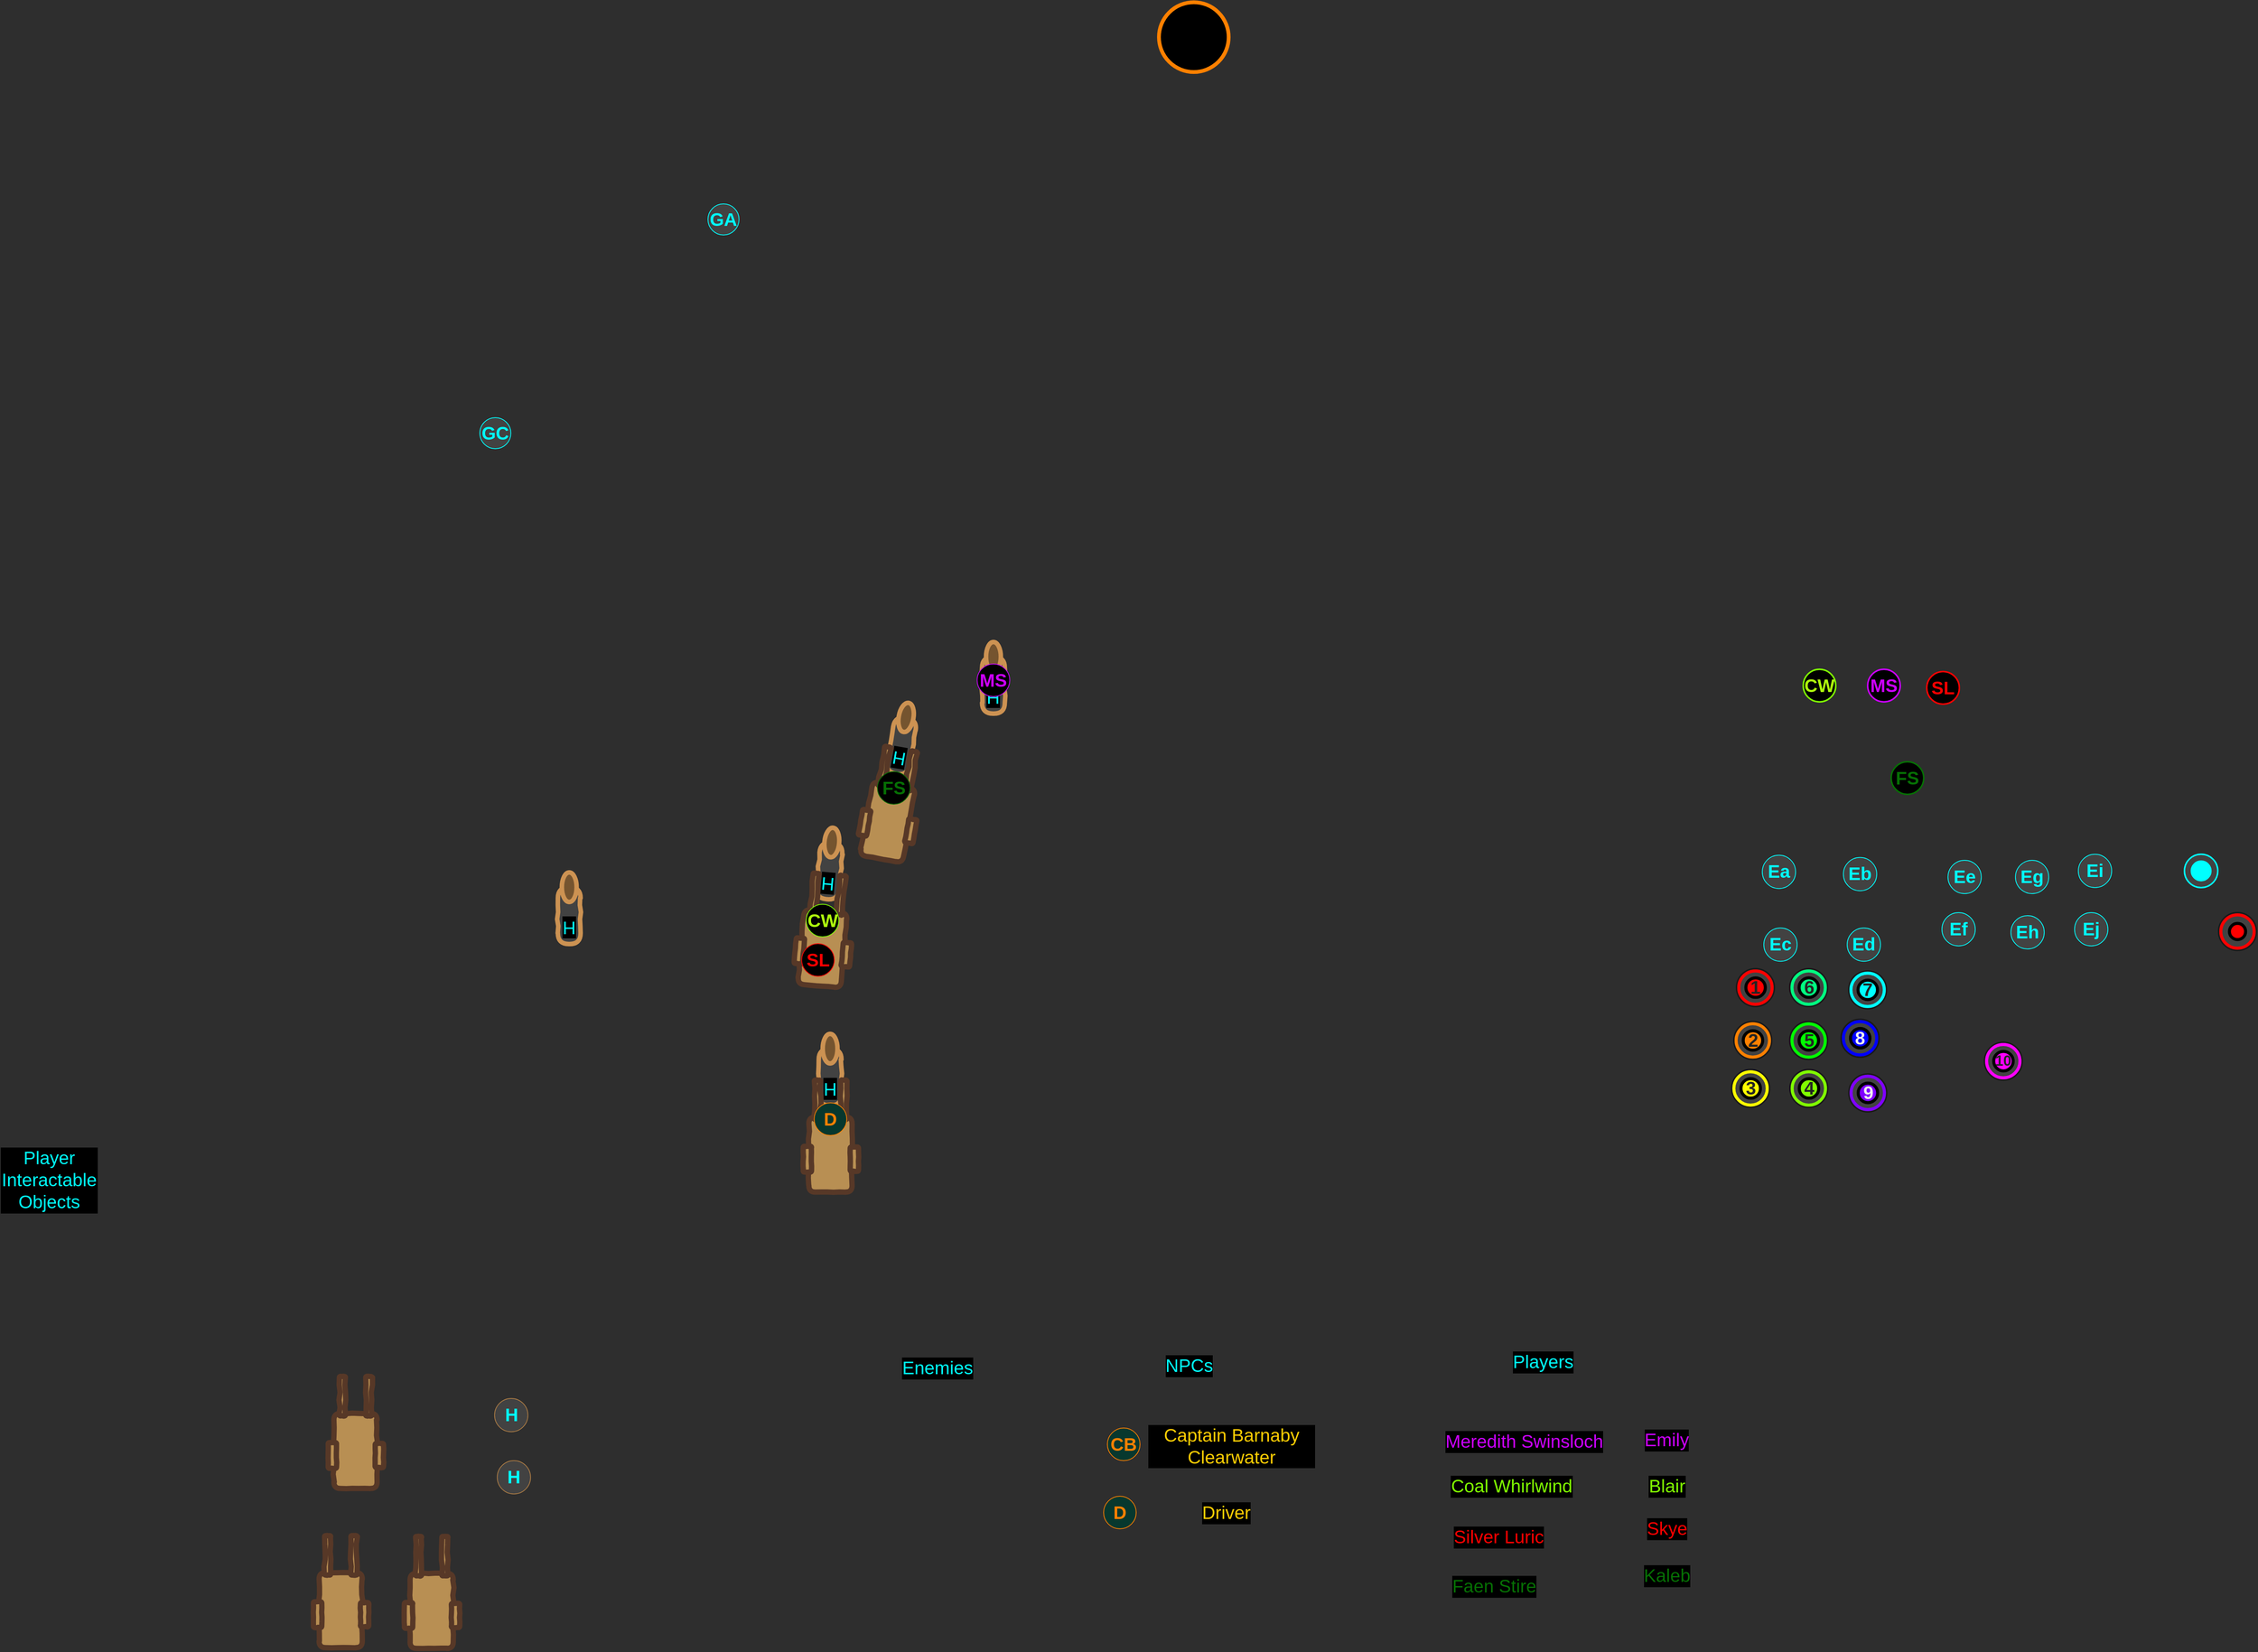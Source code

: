 <mxfile version="14.1.5" type="device"><diagram id="zyDQooFsUZL4cwEj-ynq" name="Page-1"><mxGraphModel dx="3025" dy="1221" grid="0" gridSize="10" guides="1" tooltips="1" connect="0" arrows="0" fold="1" page="1" pageScale="1" pageWidth="1169" pageHeight="827" background="#2E2E2E" math="0" shadow="0"><root><mxCell id="0"/><mxCell id="1" parent="0"/><mxCell id="MdRHHl4seCuj-OyoGe1M-14" value="" style="ellipse;whiteSpace=wrap;html=1;aspect=fixed;fontSize=24;fontStyle=0;rotation=0;allowArrows=0;direction=west;fontColor=#00FFFF;fillColor=#424242;strokeWidth=2;strokeColor=#1A1A1A;" vertex="1" parent="1"><mxGeometry x="18" y="622" width="49.91" height="49.91" as="geometry"/></mxCell><mxCell id="vNWFr1iQ3AtNTumO9sKJ-4" value="GA" style="ellipse;whiteSpace=wrap;html=1;aspect=fixed;fontSize=24;fontStyle=1;allowArrows=0;fontColor=#00FFFF;strokeColor=#00FFFF;fillColor=#424242;" parent="1" vertex="1"><mxGeometry x="-1339" y="-387" width="41" height="41" as="geometry"/></mxCell><mxCell id="vNWFr1iQ3AtNTumO9sKJ-6" value="Ea" style="ellipse;whiteSpace=wrap;html=1;aspect=fixed;fontSize=24;fontStyle=1;rotation=0;allowArrows=0;direction=west;fontColor=#00FFFF;strokeColor=#00FFFF;fillColor=#424242;" parent="1" vertex="1"><mxGeometry x="52" y="472.25" width="44" height="44" as="geometry"/></mxCell><mxCell id="vNWFr1iQ3AtNTumO9sKJ-8" value="GC" style="ellipse;whiteSpace=wrap;html=1;aspect=fixed;fontSize=24;fontStyle=1;allowArrows=0;fontColor=#00FFFF;strokeColor=#00FFFF;fillColor=#424242;" parent="1" vertex="1"><mxGeometry x="-1640" y="-105" width="41" height="41" as="geometry"/></mxCell><mxCell id="vNWFr1iQ3AtNTumO9sKJ-15" value="" style="group" parent="1" vertex="1" connectable="0"><mxGeometry x="-1739.5" y="1371" width="73" height="147.75" as="geometry"/></mxCell><mxCell id="vNWFr1iQ3AtNTumO9sKJ-9" value="" style="rounded=1;whiteSpace=wrap;html=1;fontSize=24;fontColor=#AEFF0D;rotation=-90;fillColor=#B88F53;strokeWidth=7;strokeColor=#573827;comic=1;" parent="vNWFr1iQ3AtNTumO9sKJ-15" vertex="1"><mxGeometry x="-13.5" y="69.75" width="99" height="57" as="geometry"/></mxCell><mxCell id="vNWFr1iQ3AtNTumO9sKJ-11" value="" style="rounded=1;whiteSpace=wrap;html=1;fontSize=24;fontColor=#AEFF0D;rotation=-90;fillColor=#B88F53;strokeWidth=7;strokeColor=#573827;comic=1;" parent="vNWFr1iQ3AtNTumO9sKJ-15" vertex="1"><mxGeometry x="51.5" y="98.75" width="32" height="11" as="geometry"/></mxCell><mxCell id="vNWFr1iQ3AtNTumO9sKJ-12" value="" style="rounded=1;whiteSpace=wrap;html=1;fontSize=24;fontColor=#AEFF0D;rotation=-90;fillColor=#B88F53;strokeWidth=7;strokeColor=#573827;comic=1;" parent="vNWFr1iQ3AtNTumO9sKJ-15" vertex="1"><mxGeometry x="-11.5" y="98.75" width="34" height="11" as="geometry"/></mxCell><mxCell id="vNWFr1iQ3AtNTumO9sKJ-13" value="" style="rounded=1;whiteSpace=wrap;html=1;fontSize=24;fontColor=#AEFF0D;rotation=-90;fillColor=#B88F53;strokeWidth=7;strokeColor=#573827;comic=1;" parent="vNWFr1iQ3AtNTumO9sKJ-15" vertex="1"><mxGeometry x="-7.25" y="22" width="52" height="8" as="geometry"/></mxCell><mxCell id="vNWFr1iQ3AtNTumO9sKJ-14" value="" style="rounded=1;whiteSpace=wrap;html=1;fontSize=24;fontColor=#AEFF0D;rotation=-90;fillColor=#B88F53;strokeWidth=7;strokeColor=#573827;comic=1;" parent="vNWFr1iQ3AtNTumO9sKJ-15" vertex="1"><mxGeometry x="27.5" y="22" width="52" height="8" as="geometry"/></mxCell><mxCell id="vNWFr1iQ3AtNTumO9sKJ-16" value="" style="group" parent="1" vertex="1" connectable="0"><mxGeometry x="-1859.5" y="1370" width="73" height="147.75" as="geometry"/></mxCell><mxCell id="vNWFr1iQ3AtNTumO9sKJ-17" value="" style="rounded=1;whiteSpace=wrap;html=1;fontSize=24;fontColor=#AEFF0D;rotation=-90;fillColor=#B88F53;strokeWidth=7;strokeColor=#573827;comic=1;" parent="vNWFr1iQ3AtNTumO9sKJ-16" vertex="1"><mxGeometry x="-13.5" y="69.75" width="99" height="57" as="geometry"/></mxCell><mxCell id="vNWFr1iQ3AtNTumO9sKJ-18" value="" style="rounded=1;whiteSpace=wrap;html=1;fontSize=24;fontColor=#AEFF0D;rotation=-90;fillColor=#B88F53;strokeWidth=7;strokeColor=#573827;comic=1;" parent="vNWFr1iQ3AtNTumO9sKJ-16" vertex="1"><mxGeometry x="51.5" y="98.75" width="32" height="11" as="geometry"/></mxCell><mxCell id="vNWFr1iQ3AtNTumO9sKJ-19" value="" style="rounded=1;whiteSpace=wrap;html=1;fontSize=24;fontColor=#AEFF0D;rotation=-90;fillColor=#B88F53;strokeWidth=7;strokeColor=#573827;comic=1;" parent="vNWFr1iQ3AtNTumO9sKJ-16" vertex="1"><mxGeometry x="-11.5" y="98.75" width="34" height="11" as="geometry"/></mxCell><mxCell id="vNWFr1iQ3AtNTumO9sKJ-20" value="" style="rounded=1;whiteSpace=wrap;html=1;fontSize=24;fontColor=#AEFF0D;rotation=-90;fillColor=#B88F53;strokeWidth=7;strokeColor=#573827;comic=1;" parent="vNWFr1iQ3AtNTumO9sKJ-16" vertex="1"><mxGeometry x="-7.25" y="22" width="52" height="8" as="geometry"/></mxCell><mxCell id="vNWFr1iQ3AtNTumO9sKJ-21" value="" style="rounded=1;whiteSpace=wrap;html=1;fontSize=24;fontColor=#AEFF0D;rotation=-90;fillColor=#B88F53;strokeWidth=7;strokeColor=#573827;comic=1;" parent="vNWFr1iQ3AtNTumO9sKJ-16" vertex="1"><mxGeometry x="27.5" y="22" width="52" height="8" as="geometry"/></mxCell><mxCell id="vNWFr1iQ3AtNTumO9sKJ-32" value="Faen Stire" style="text;html=1;strokeColor=none;fillColor=none;align=center;verticalAlign=middle;whiteSpace=wrap;rounded=0;comic=1;fontSize=24;fontColor=#066f04;labelBackgroundColor=#000000;" parent="1" vertex="1"><mxGeometry x="-373" y="1420.25" width="143" height="32.5" as="geometry"/></mxCell><mxCell id="vNWFr1iQ3AtNTumO9sKJ-35" value="Kaleb" style="text;html=1;strokeColor=none;fillColor=none;align=center;verticalAlign=middle;whiteSpace=wrap;rounded=0;comic=1;fontSize=24;fontColor=#066f04;labelBackgroundColor=#000000;" parent="1" vertex="1"><mxGeometry x="-145.5" y="1407" width="143" height="32.5" as="geometry"/></mxCell><mxCell id="vNWFr1iQ3AtNTumO9sKJ-36" value="Silver Luric" style="text;html=1;strokeColor=none;fillColor=none;align=center;verticalAlign=middle;whiteSpace=wrap;rounded=0;comic=1;fontSize=24;labelBackgroundColor=#000000;fontColor=#FF0000;" parent="1" vertex="1"><mxGeometry x="-367" y="1355.25" width="143" height="32.5" as="geometry"/></mxCell><mxCell id="vNWFr1iQ3AtNTumO9sKJ-37" value="Skye" style="text;html=1;strokeColor=none;fillColor=none;align=center;verticalAlign=middle;whiteSpace=wrap;rounded=0;comic=1;fontSize=24;labelBackgroundColor=#000000;fontColor=#FF0000;" parent="1" vertex="1"><mxGeometry x="-145.5" y="1345" width="143" height="32.5" as="geometry"/></mxCell><mxCell id="vNWFr1iQ3AtNTumO9sKJ-38" value="Coal Whirlwind" style="text;html=1;strokeColor=none;fillColor=none;align=center;verticalAlign=middle;whiteSpace=wrap;rounded=0;comic=1;fontSize=24;labelBackgroundColor=#000000;fontColor=#80FF00;" parent="1" vertex="1"><mxGeometry x="-367" y="1289" width="177" height="32.5" as="geometry"/></mxCell><mxCell id="vNWFr1iQ3AtNTumO9sKJ-39" value="Meredith Swinsloch" style="text;html=1;strokeColor=none;fillColor=none;align=center;verticalAlign=middle;whiteSpace=wrap;rounded=0;comic=1;fontSize=24;labelBackgroundColor=#000000;fontColor=#CC01FF;" parent="1" vertex="1"><mxGeometry x="-373" y="1229.25" width="222" height="32.5" as="geometry"/></mxCell><mxCell id="vNWFr1iQ3AtNTumO9sKJ-40" value="Emily" style="text;html=1;strokeColor=none;fillColor=none;align=center;verticalAlign=middle;whiteSpace=wrap;rounded=0;comic=1;fontSize=24;labelBackgroundColor=#000000;fontColor=#CC01FF;" parent="1" vertex="1"><mxGeometry x="-139" y="1228" width="130" height="32.5" as="geometry"/></mxCell><mxCell id="vNWFr1iQ3AtNTumO9sKJ-42" value="Blair" style="text;html=1;strokeColor=none;fillColor=none;align=center;verticalAlign=middle;whiteSpace=wrap;rounded=0;comic=1;fontSize=24;labelBackgroundColor=#000000;fontColor=#80FF00;" parent="1" vertex="1"><mxGeometry x="-162.5" y="1289" width="177" height="32.5" as="geometry"/></mxCell><mxCell id="vNWFr1iQ3AtNTumO9sKJ-43" value="H" style="ellipse;whiteSpace=wrap;html=1;aspect=fixed;fontSize=24;fontStyle=1;rotation=0;allowArrows=0;direction=west;fontColor=#00FFFF;fillColor=#424242;strokeColor=#AB7B44;" parent="1" vertex="1"><mxGeometry x="-1620.5" y="1189" width="44" height="44" as="geometry"/></mxCell><mxCell id="vNWFr1iQ3AtNTumO9sKJ-46" value="H" style="ellipse;whiteSpace=wrap;html=1;aspect=fixed;fontSize=24;fontStyle=1;rotation=0;allowArrows=0;direction=west;fontColor=#00FFFF;fillColor=#424242;strokeColor=#AB7B44;" parent="1" vertex="1"><mxGeometry x="-1617" y="1271" width="44" height="44" as="geometry"/></mxCell><mxCell id="vNWFr1iQ3AtNTumO9sKJ-57" value="" style="group" parent="1" vertex="1" connectable="0"><mxGeometry x="-1213.34" y="769" width="73" height="147.75" as="geometry"/></mxCell><mxCell id="vNWFr1iQ3AtNTumO9sKJ-58" value="" style="group" parent="vNWFr1iQ3AtNTumO9sKJ-57" vertex="1" connectable="0"><mxGeometry x="20.5" y="-61" width="30" height="94.5" as="geometry"/></mxCell><mxCell id="vNWFr1iQ3AtNTumO9sKJ-59" value="H" style="rounded=1;whiteSpace=wrap;html=1;labelBackgroundColor=#000000;comic=1;sketch=1;sketchStyle=comic;strokeColor=#CC9252;strokeWidth=6;fillColor=#424242;fontSize=24;fontColor=#00FFFF;arcSize=48;rotation=-90;horizontal=0;verticalAlign=top;" parent="vNWFr1iQ3AtNTumO9sKJ-58" vertex="1"><mxGeometry x="-22.5" y="42" width="75" height="30" as="geometry"/></mxCell><mxCell id="vNWFr1iQ3AtNTumO9sKJ-60" value="" style="ellipse;whiteSpace=wrap;html=1;labelBackgroundColor=#000000;comic=1;sketch=1;sketchStyle=comic;strokeColor=#CC9252;strokeWidth=6;fontSize=24;fontColor=#00FFFF;fillColor=#75542F;" parent="vNWFr1iQ3AtNTumO9sKJ-58" vertex="1"><mxGeometry x="5.25" width="19.5" height="39" as="geometry"/></mxCell><mxCell id="vNWFr1iQ3AtNTumO9sKJ-61" value="" style="rounded=1;whiteSpace=wrap;html=1;fontSize=24;fontColor=#AEFF0D;rotation=-90;fillColor=#B88F53;strokeWidth=7;strokeColor=#573827;comic=1;" parent="vNWFr1iQ3AtNTumO9sKJ-57" vertex="1"><mxGeometry x="-13.5" y="69.75" width="99" height="57" as="geometry"/></mxCell><mxCell id="vNWFr1iQ3AtNTumO9sKJ-62" value="" style="rounded=1;whiteSpace=wrap;html=1;fontSize=24;fontColor=#AEFF0D;rotation=-90;fillColor=#B88F53;strokeWidth=7;strokeColor=#573827;comic=1;" parent="vNWFr1iQ3AtNTumO9sKJ-57" vertex="1"><mxGeometry x="51.5" y="98.75" width="32" height="11" as="geometry"/></mxCell><mxCell id="vNWFr1iQ3AtNTumO9sKJ-63" value="" style="rounded=1;whiteSpace=wrap;html=1;fontSize=24;fontColor=#AEFF0D;rotation=-90;fillColor=#B88F53;strokeWidth=7;strokeColor=#573827;comic=1;" parent="vNWFr1iQ3AtNTumO9sKJ-57" vertex="1"><mxGeometry x="-11.5" y="98.75" width="34" height="11" as="geometry"/></mxCell><mxCell id="vNWFr1iQ3AtNTumO9sKJ-64" value="" style="rounded=1;whiteSpace=wrap;html=1;fontSize=24;fontColor=#AEFF0D;rotation=-90;fillColor=#B88F53;strokeWidth=7;strokeColor=#573827;comic=1;" parent="vNWFr1iQ3AtNTumO9sKJ-57" vertex="1"><mxGeometry x="-7.25" y="22" width="52" height="8" as="geometry"/></mxCell><mxCell id="vNWFr1iQ3AtNTumO9sKJ-65" value="" style="rounded=1;whiteSpace=wrap;html=1;fontSize=24;fontColor=#AEFF0D;rotation=-90;fillColor=#B88F53;strokeWidth=7;strokeColor=#573827;comic=1;" parent="vNWFr1iQ3AtNTumO9sKJ-57" vertex="1"><mxGeometry x="27.5" y="22" width="52" height="8" as="geometry"/></mxCell><mxCell id="vNWFr1iQ3AtNTumO9sKJ-111" value="&lt;font color=&quot;#ff8000&quot;&gt;D&lt;/font&gt;" style="ellipse;whiteSpace=wrap;html=1;aspect=fixed;fontSize=24;fontStyle=1;fontColor=#AEFF0D;rotation=0;allowArrows=0;strokeColor=#FF8000;fillColor=#07382E;" parent="vNWFr1iQ3AtNTumO9sKJ-57" vertex="1"><mxGeometry x="14.5" y="30" width="43" height="43" as="geometry"/></mxCell><mxCell id="vNWFr1iQ3AtNTumO9sKJ-76" value="" style="group;rotation=5;" parent="1" vertex="1" connectable="0"><mxGeometry x="-1221.34" y="497" width="81" height="147.75" as="geometry"/></mxCell><mxCell id="vNWFr1iQ3AtNTumO9sKJ-77" value="" style="group;rotation=5;" parent="vNWFr1iQ3AtNTumO9sKJ-76" vertex="1" connectable="0"><mxGeometry x="28" y="-61" width="30" height="94.5" as="geometry"/></mxCell><mxCell id="vNWFr1iQ3AtNTumO9sKJ-78" value="H" style="rounded=1;whiteSpace=wrap;html=1;labelBackgroundColor=#000000;comic=1;sketch=1;sketchStyle=comic;strokeColor=#CC9252;strokeWidth=6;fillColor=#424242;fontSize=24;fontColor=#00FFFF;arcSize=48;rotation=-85;horizontal=0;verticalAlign=top;" parent="vNWFr1iQ3AtNTumO9sKJ-77" vertex="1"><mxGeometry x="-23" y="42" width="75" height="30" as="geometry"/></mxCell><mxCell id="vNWFr1iQ3AtNTumO9sKJ-79" value="" style="ellipse;whiteSpace=wrap;html=1;labelBackgroundColor=#000000;comic=1;sketch=1;sketchStyle=comic;strokeColor=#CC9252;strokeWidth=6;fontSize=24;fontColor=#00FFFF;fillColor=#75542F;rotation=5;" parent="vNWFr1iQ3AtNTumO9sKJ-77" vertex="1"><mxGeometry x="8" width="19.5" height="39" as="geometry"/></mxCell><mxCell id="vNWFr1iQ3AtNTumO9sKJ-80" value="" style="rounded=1;whiteSpace=wrap;html=1;fontSize=24;fontColor=#AEFF0D;rotation=-85;fillColor=#B88F53;strokeWidth=7;strokeColor=#573827;comic=1;" parent="vNWFr1iQ3AtNTumO9sKJ-76" vertex="1"><mxGeometry x="-16" y="70" width="99" height="57" as="geometry"/></mxCell><mxCell id="vNWFr1iQ3AtNTumO9sKJ-81" value="" style="rounded=1;whiteSpace=wrap;html=1;fontSize=24;fontColor=#AEFF0D;rotation=-85;fillColor=#B88F53;strokeWidth=7;strokeColor=#573827;comic=1;" parent="vNWFr1iQ3AtNTumO9sKJ-76" vertex="1"><mxGeometry x="49" y="101" width="32" height="11" as="geometry"/></mxCell><mxCell id="vNWFr1iQ3AtNTumO9sKJ-82" value="" style="rounded=1;whiteSpace=wrap;html=1;fontSize=24;fontColor=#AEFF0D;rotation=-85;fillColor=#B88F53;strokeWidth=7;strokeColor=#573827;comic=1;" parent="vNWFr1iQ3AtNTumO9sKJ-76" vertex="1"><mxGeometry x="-14" y="96" width="34" height="11" as="geometry"/></mxCell><mxCell id="vNWFr1iQ3AtNTumO9sKJ-83" value="" style="rounded=1;whiteSpace=wrap;html=1;fontSize=24;fontColor=#AEFF0D;rotation=-85;fillColor=#B88F53;strokeWidth=7;strokeColor=#573827;comic=1;" parent="vNWFr1iQ3AtNTumO9sKJ-76" vertex="1"><mxGeometry x="-3" y="21" width="52" height="8" as="geometry"/></mxCell><mxCell id="vNWFr1iQ3AtNTumO9sKJ-84" value="" style="rounded=1;whiteSpace=wrap;html=1;fontSize=24;fontColor=#AEFF0D;rotation=-85;fillColor=#B88F53;strokeWidth=7;strokeColor=#573827;comic=1;" parent="vNWFr1iQ3AtNTumO9sKJ-76" vertex="1"><mxGeometry x="32" y="24" width="52" height="8" as="geometry"/></mxCell><mxCell id="vNWFr1iQ3AtNTumO9sKJ-101" value="&lt;font&gt;SL&lt;/font&gt;" style="ellipse;whiteSpace=wrap;html=1;aspect=fixed;fontSize=24;fontStyle=1;rotation=0;allowArrows=0;fillColor=#000000;strokeColor=#FF0000;fontColor=#FF0000;" parent="vNWFr1iQ3AtNTumO9sKJ-76" vertex="1"><mxGeometry x="6" y="92" width="43" height="43" as="geometry"/></mxCell><mxCell id="vNWFr1iQ3AtNTumO9sKJ-100" value="&lt;font&gt;CW&lt;/font&gt;" style="ellipse;whiteSpace=wrap;html=1;aspect=fixed;fontSize=24;fontStyle=1;rotation=0;allowArrows=0;fillColor=#000000;fontColor=#AEFF0D;strokeColor=#80FF00;" parent="vNWFr1iQ3AtNTumO9sKJ-76" vertex="1"><mxGeometry x="12" y="40" width="43" height="43" as="geometry"/></mxCell><mxCell id="vNWFr1iQ3AtNTumO9sKJ-85" value="" style="group;rotation=10;" parent="1" vertex="1" connectable="0"><mxGeometry x="-1133.34" y="331" width="81" height="147.75" as="geometry"/></mxCell><mxCell id="vNWFr1iQ3AtNTumO9sKJ-86" value="" style="group;rotation=10;" parent="vNWFr1iQ3AtNTumO9sKJ-85" vertex="1" connectable="0"><mxGeometry x="36" y="-60" width="30" height="94.5" as="geometry"/></mxCell><mxCell id="vNWFr1iQ3AtNTumO9sKJ-87" value="H" style="rounded=1;whiteSpace=wrap;html=1;labelBackgroundColor=#000000;comic=1;sketch=1;sketchStyle=comic;strokeColor=#CC9252;strokeWidth=6;fillColor=#424242;fontSize=24;fontColor=#00FFFF;arcSize=48;rotation=-80;horizontal=0;verticalAlign=top;" parent="vNWFr1iQ3AtNTumO9sKJ-86" vertex="1"><mxGeometry x="-24" y="42" width="75" height="30" as="geometry"/></mxCell><mxCell id="vNWFr1iQ3AtNTumO9sKJ-88" value="" style="ellipse;whiteSpace=wrap;html=1;labelBackgroundColor=#000000;comic=1;sketch=1;sketchStyle=comic;strokeColor=#CC9252;strokeWidth=6;fontSize=24;fontColor=#00FFFF;fillColor=#75542F;rotation=10;" parent="vNWFr1iQ3AtNTumO9sKJ-86" vertex="1"><mxGeometry x="10" width="19.5" height="39" as="geometry"/></mxCell><mxCell id="vNWFr1iQ3AtNTumO9sKJ-89" value="" style="rounded=1;whiteSpace=wrap;html=1;fontSize=24;fontColor=#AEFF0D;rotation=-80;fillColor=#B88F53;strokeWidth=7;strokeColor=#573827;comic=1;" parent="vNWFr1iQ3AtNTumO9sKJ-85" vertex="1"><mxGeometry x="-18" y="69" width="99" height="57" as="geometry"/></mxCell><mxCell id="vNWFr1iQ3AtNTumO9sKJ-90" value="" style="rounded=1;whiteSpace=wrap;html=1;fontSize=24;fontColor=#AEFF0D;rotation=-80;fillColor=#B88F53;strokeWidth=7;strokeColor=#573827;comic=1;" parent="vNWFr1iQ3AtNTumO9sKJ-85" vertex="1"><mxGeometry x="46" y="104" width="32" height="11" as="geometry"/></mxCell><mxCell id="vNWFr1iQ3AtNTumO9sKJ-91" value="" style="rounded=1;whiteSpace=wrap;html=1;fontSize=24;fontColor=#AEFF0D;rotation=-80;fillColor=#B88F53;strokeWidth=7;strokeColor=#573827;comic=1;" parent="vNWFr1iQ3AtNTumO9sKJ-85" vertex="1"><mxGeometry x="-16" y="93" width="34" height="11" as="geometry"/></mxCell><mxCell id="vNWFr1iQ3AtNTumO9sKJ-92" value="" style="rounded=1;whiteSpace=wrap;html=1;fontSize=24;fontColor=#AEFF0D;rotation=-80;fillColor=#B88F53;strokeWidth=7;strokeColor=#573827;comic=1;" parent="vNWFr1iQ3AtNTumO9sKJ-85" vertex="1"><mxGeometry x="1" y="20" width="52" height="8" as="geometry"/></mxCell><mxCell id="vNWFr1iQ3AtNTumO9sKJ-93" value="" style="rounded=1;whiteSpace=wrap;html=1;fontSize=24;fontColor=#AEFF0D;rotation=-80;fillColor=#B88F53;strokeWidth=7;strokeColor=#573827;comic=1;" parent="vNWFr1iQ3AtNTumO9sKJ-85" vertex="1"><mxGeometry x="36" y="26" width="52" height="8" as="geometry"/></mxCell><mxCell id="vNWFr1iQ3AtNTumO9sKJ-108" value="&lt;font&gt;FS&lt;/font&gt;" style="ellipse;whiteSpace=wrap;html=1;aspect=fixed;fontSize=24;fontStyle=1;rotation=0;allowArrows=0;fillColor=#000000;fontColor=#066f04;strokeColor=#066f04;" parent="vNWFr1iQ3AtNTumO9sKJ-85" vertex="1"><mxGeometry x="18" y="31" width="43" height="43" as="geometry"/></mxCell><mxCell id="vNWFr1iQ3AtNTumO9sKJ-53" value="" style="group" parent="1" vertex="1" connectable="0"><mxGeometry x="-1537" y="495" width="30" height="94.5" as="geometry"/></mxCell><mxCell id="vNWFr1iQ3AtNTumO9sKJ-49" value="H" style="rounded=1;whiteSpace=wrap;html=1;labelBackgroundColor=#000000;comic=1;sketch=1;sketchStyle=comic;strokeColor=#CC9252;strokeWidth=6;fillColor=#424242;fontSize=24;fontColor=#00FFFF;arcSize=48;rotation=-90;horizontal=0;verticalAlign=top;" parent="vNWFr1iQ3AtNTumO9sKJ-53" vertex="1"><mxGeometry x="-22.5" y="42" width="75" height="30" as="geometry"/></mxCell><mxCell id="vNWFr1iQ3AtNTumO9sKJ-51" value="" style="ellipse;whiteSpace=wrap;html=1;labelBackgroundColor=#000000;comic=1;sketch=1;sketchStyle=comic;strokeColor=#CC9252;strokeWidth=6;fontSize=24;fontColor=#00FFFF;fillColor=#75542F;" parent="vNWFr1iQ3AtNTumO9sKJ-53" vertex="1"><mxGeometry x="5.25" width="19.5" height="39" as="geometry"/></mxCell><mxCell id="vNWFr1iQ3AtNTumO9sKJ-95" value="" style="group" parent="1" vertex="1" connectable="0"><mxGeometry x="-1840" y="1160" width="73" height="147.75" as="geometry"/></mxCell><mxCell id="vNWFr1iQ3AtNTumO9sKJ-23" value="" style="rounded=1;whiteSpace=wrap;html=1;fontSize=24;fontColor=#AEFF0D;rotation=-90;fillColor=#B88F53;strokeWidth=7;strokeColor=#573827;comic=1;" parent="vNWFr1iQ3AtNTumO9sKJ-95" vertex="1"><mxGeometry x="-13.5" y="69.75" width="99" height="57" as="geometry"/></mxCell><mxCell id="vNWFr1iQ3AtNTumO9sKJ-24" value="" style="rounded=1;whiteSpace=wrap;html=1;fontSize=24;fontColor=#AEFF0D;rotation=-90;fillColor=#B88F53;strokeWidth=7;strokeColor=#573827;comic=1;" parent="vNWFr1iQ3AtNTumO9sKJ-95" vertex="1"><mxGeometry x="51.5" y="98.75" width="32" height="11" as="geometry"/></mxCell><mxCell id="vNWFr1iQ3AtNTumO9sKJ-25" value="" style="rounded=1;whiteSpace=wrap;html=1;fontSize=24;fontColor=#AEFF0D;rotation=-90;fillColor=#B88F53;strokeWidth=7;strokeColor=#573827;comic=1;" parent="vNWFr1iQ3AtNTumO9sKJ-95" vertex="1"><mxGeometry x="-11.5" y="98.75" width="34" height="11" as="geometry"/></mxCell><mxCell id="vNWFr1iQ3AtNTumO9sKJ-26" value="" style="rounded=1;whiteSpace=wrap;html=1;fontSize=24;fontColor=#AEFF0D;rotation=-90;fillColor=#B88F53;strokeWidth=7;strokeColor=#573827;comic=1;" parent="vNWFr1iQ3AtNTumO9sKJ-95" vertex="1"><mxGeometry x="-7.25" y="22" width="52" height="8" as="geometry"/></mxCell><mxCell id="vNWFr1iQ3AtNTumO9sKJ-27" value="" style="rounded=1;whiteSpace=wrap;html=1;fontSize=24;fontColor=#AEFF0D;rotation=-90;fillColor=#B88F53;strokeWidth=7;strokeColor=#573827;comic=1;" parent="vNWFr1iQ3AtNTumO9sKJ-95" vertex="1"><mxGeometry x="27.5" y="22" width="52" height="8" as="geometry"/></mxCell><mxCell id="vNWFr1iQ3AtNTumO9sKJ-96" value="" style="group" parent="1" vertex="1" connectable="0"><mxGeometry x="-977.34" y="191" width="36.5" height="94.5" as="geometry"/></mxCell><mxCell id="vNWFr1iQ3AtNTumO9sKJ-97" value="H" style="rounded=1;whiteSpace=wrap;html=1;labelBackgroundColor=#000000;comic=1;sketch=1;sketchStyle=comic;strokeColor=#CC9252;strokeWidth=6;fillColor=#424242;fontSize=24;fontColor=#00FFFF;arcSize=48;rotation=-90;horizontal=0;verticalAlign=top;" parent="vNWFr1iQ3AtNTumO9sKJ-96" vertex="1"><mxGeometry x="-22.5" y="42" width="75" height="30" as="geometry"/></mxCell><mxCell id="vNWFr1iQ3AtNTumO9sKJ-98" value="" style="ellipse;whiteSpace=wrap;html=1;labelBackgroundColor=#000000;comic=1;sketch=1;sketchStyle=comic;strokeColor=#CC9252;strokeWidth=6;fontSize=24;fontColor=#00FFFF;fillColor=#75542F;" parent="vNWFr1iQ3AtNTumO9sKJ-96" vertex="1"><mxGeometry x="5.25" width="19.5" height="39" as="geometry"/></mxCell><mxCell id="vNWFr1iQ3AtNTumO9sKJ-99" value="&lt;font&gt;MS&lt;/font&gt;" style="ellipse;whiteSpace=wrap;html=1;aspect=fixed;fontSize=24;fontStyle=1;rotation=0;allowArrows=0;fillColor=#000000;fontColor=#cc01ff;strokeColor=#CC01FF;direction=south;" parent="vNWFr1iQ3AtNTumO9sKJ-96" vertex="1"><mxGeometry x="-6.5" y="29" width="43" height="43" as="geometry"/></mxCell><mxCell id="vNWFr1iQ3AtNTumO9sKJ-28" value="&lt;font&gt;CW&lt;/font&gt;" style="ellipse;whiteSpace=wrap;html=1;aspect=fixed;fontSize=24;fontStyle=1;rotation=0;allowArrows=0;fillColor=#000000;fontColor=#AEFF0D;strokeColor=#80FF00;strokeWidth=2;" parent="1" vertex="1"><mxGeometry x="106" y="227" width="43" height="43" as="geometry"/></mxCell><mxCell id="vNWFr1iQ3AtNTumO9sKJ-29" value="&lt;font&gt;FS&lt;/font&gt;" style="ellipse;whiteSpace=wrap;html=1;aspect=fixed;fontSize=24;fontStyle=1;rotation=0;allowArrows=0;fillColor=#000000;fontColor=#066f04;strokeColor=#066f04;strokeWidth=2;" parent="1" vertex="1"><mxGeometry x="222" y="349" width="43" height="43" as="geometry"/></mxCell><mxCell id="vNWFr1iQ3AtNTumO9sKJ-30" value="&lt;font&gt;MS&lt;/font&gt;" style="ellipse;whiteSpace=wrap;html=1;aspect=fixed;fontSize=24;fontStyle=1;rotation=0;allowArrows=0;fillColor=#000000;fontColor=#cc01ff;strokeColor=#CC01FF;strokeWidth=2;" parent="1" vertex="1"><mxGeometry x="191" y="227" width="43" height="43" as="geometry"/></mxCell><mxCell id="vNWFr1iQ3AtNTumO9sKJ-31" value="&lt;font&gt;SL&lt;/font&gt;" style="ellipse;whiteSpace=wrap;html=1;aspect=fixed;fontSize=24;fontStyle=1;rotation=0;allowArrows=0;fillColor=#000000;strokeColor=#FF0000;fontColor=#FF0000;strokeWidth=2;" parent="1" vertex="1"><mxGeometry x="269" y="230" width="43" height="43" as="geometry"/></mxCell><mxCell id="vNWFr1iQ3AtNTumO9sKJ-102" value="&lt;font color=&quot;#ff8000&quot;&gt;CB&lt;/font&gt;" style="ellipse;whiteSpace=wrap;html=1;aspect=fixed;fontSize=24;fontStyle=1;fontColor=#AEFF0D;rotation=0;allowArrows=0;strokeColor=#FF8000;fillColor=#07382E;" parent="1" vertex="1"><mxGeometry x="-812" y="1228" width="43" height="43" as="geometry"/></mxCell><mxCell id="vNWFr1iQ3AtNTumO9sKJ-103" value="Players" style="text;html=1;strokeColor=none;fillColor=none;align=center;verticalAlign=middle;whiteSpace=wrap;rounded=0;labelBackgroundColor=#000000;comic=1;sketch=1;sketchStyle=comic;fontSize=24;fontColor=#00FFFF;" parent="1" vertex="1"><mxGeometry x="-302" y="1131" width="130" height="20" as="geometry"/></mxCell><mxCell id="vNWFr1iQ3AtNTumO9sKJ-104" value="NPCs" style="text;html=1;strokeColor=none;fillColor=none;align=center;verticalAlign=middle;whiteSpace=wrap;rounded=0;labelBackgroundColor=#000000;comic=1;sketch=1;sketchStyle=comic;fontSize=24;fontColor=#00FFFF;" parent="1" vertex="1"><mxGeometry x="-769" y="1136" width="130" height="20" as="geometry"/></mxCell><mxCell id="vNWFr1iQ3AtNTumO9sKJ-105" value="Captain Barnaby Clearwater" style="text;html=1;strokeColor=none;fillColor=none;align=center;verticalAlign=middle;whiteSpace=wrap;rounded=0;comic=1;fontSize=24;labelBackgroundColor=#000000;fontColor=#FFCD03;" parent="1" vertex="1"><mxGeometry x="-759" y="1220.88" width="222" height="62.75" as="geometry"/></mxCell><mxCell id="vNWFr1iQ3AtNTumO9sKJ-106" value="Enemies" style="text;html=1;strokeColor=none;fillColor=none;align=center;verticalAlign=middle;whiteSpace=wrap;rounded=0;labelBackgroundColor=#000000;comic=1;sketch=1;sketchStyle=comic;fontSize=24;fontColor=#00FFFF;" parent="1" vertex="1"><mxGeometry x="-1101" y="1139" width="130" height="20" as="geometry"/></mxCell><mxCell id="vNWFr1iQ3AtNTumO9sKJ-107" value="Player Interactable Objects" style="text;html=1;strokeColor=none;fillColor=none;align=center;verticalAlign=middle;whiteSpace=wrap;rounded=0;labelBackgroundColor=#000000;comic=1;sketch=1;sketchStyle=comic;fontSize=24;fontColor=#00FFFF;" parent="1" vertex="1"><mxGeometry x="-2273" y="891" width="130" height="20" as="geometry"/></mxCell><mxCell id="vNWFr1iQ3AtNTumO9sKJ-109" value="&lt;font color=&quot;#ff8000&quot;&gt;D&lt;/font&gt;" style="ellipse;whiteSpace=wrap;html=1;aspect=fixed;fontSize=24;fontStyle=1;fontColor=#AEFF0D;rotation=0;allowArrows=0;strokeColor=#FF8000;fillColor=#07382E;" parent="1" vertex="1"><mxGeometry x="-817" y="1318" width="43" height="43" as="geometry"/></mxCell><mxCell id="vNWFr1iQ3AtNTumO9sKJ-110" value="Driver" style="text;html=1;strokeColor=none;fillColor=none;align=center;verticalAlign=middle;whiteSpace=wrap;rounded=0;comic=1;fontSize=24;labelBackgroundColor=#000000;fontColor=#FFCD03;" parent="1" vertex="1"><mxGeometry x="-766" y="1308.25" width="222" height="62.75" as="geometry"/></mxCell><mxCell id="vNWFr1iQ3AtNTumO9sKJ-10" value="" style="ellipse;whiteSpace=wrap;html=1;aspect=fixed;fontSize=24;fontStyle=1;fontColor=#AEFF0D;rotation=0;allowArrows=0;strokeColor=#FF8000;fillColor=#000000;strokeWidth=5;" parent="1" vertex="1"><mxGeometry x="-744" y="-653" width="92" height="92" as="geometry"/></mxCell><mxCell id="MdRHHl4seCuj-OyoGe1M-1" value="Eb" style="ellipse;whiteSpace=wrap;html=1;aspect=fixed;fontSize=24;fontStyle=1;rotation=0;allowArrows=0;direction=west;fontColor=#00FFFF;strokeColor=#00FFFF;fillColor=#424242;" vertex="1" parent="1"><mxGeometry x="159" y="475.25" width="44" height="44" as="geometry"/></mxCell><mxCell id="MdRHHl4seCuj-OyoGe1M-2" value="Ec" style="ellipse;whiteSpace=wrap;html=1;aspect=fixed;fontSize=24;fontStyle=1;rotation=0;allowArrows=0;direction=west;fontColor=#00FFFF;strokeColor=#00FFFF;fillColor=#424242;" vertex="1" parent="1"><mxGeometry x="54" y="568.25" width="44" height="44" as="geometry"/></mxCell><mxCell id="MdRHHl4seCuj-OyoGe1M-3" value="Ed" style="ellipse;whiteSpace=wrap;html=1;aspect=fixed;fontSize=24;fontStyle=1;rotation=0;allowArrows=0;direction=west;fontColor=#00FFFF;strokeColor=#00FFFF;fillColor=#424242;" vertex="1" parent="1"><mxGeometry x="164" y="568.25" width="44" height="44" as="geometry"/></mxCell><mxCell id="MdRHHl4seCuj-OyoGe1M-4" value="Ee" style="ellipse;whiteSpace=wrap;html=1;aspect=fixed;fontSize=24;fontStyle=1;rotation=0;allowArrows=0;direction=west;fontColor=#00FFFF;strokeColor=#00FFFF;fillColor=#424242;" vertex="1" parent="1"><mxGeometry x="296.96" y="479.0" width="44" height="44" as="geometry"/></mxCell><mxCell id="MdRHHl4seCuj-OyoGe1M-5" value="Ef" style="ellipse;whiteSpace=wrap;html=1;aspect=fixed;fontSize=24;fontStyle=1;rotation=0;allowArrows=0;direction=west;fontColor=#00FFFF;strokeColor=#00FFFF;fillColor=#424242;" vertex="1" parent="1"><mxGeometry x="289" y="548.0" width="44" height="44" as="geometry"/></mxCell><mxCell id="MdRHHl4seCuj-OyoGe1M-6" value="Eg" style="ellipse;whiteSpace=wrap;html=1;aspect=fixed;fontSize=24;fontStyle=1;rotation=0;allowArrows=0;direction=west;fontColor=#00FFFF;strokeColor=#00FFFF;fillColor=#424242;" vertex="1" parent="1"><mxGeometry x="385.96" y="479.0" width="44" height="44" as="geometry"/></mxCell><mxCell id="MdRHHl4seCuj-OyoGe1M-7" value="Eh" style="ellipse;whiteSpace=wrap;html=1;aspect=fixed;fontSize=24;fontStyle=1;rotation=0;allowArrows=0;direction=west;fontColor=#00FFFF;strokeColor=#00FFFF;fillColor=#424242;" vertex="1" parent="1"><mxGeometry x="380" y="552.0" width="44" height="44" as="geometry"/></mxCell><mxCell id="MdRHHl4seCuj-OyoGe1M-8" value="Ei" style="ellipse;whiteSpace=wrap;html=1;aspect=fixed;fontSize=24;fontStyle=1;rotation=0;allowArrows=0;direction=west;fontColor=#00FFFF;strokeColor=#00FFFF;fillColor=#424242;" vertex="1" parent="1"><mxGeometry x="468.96" y="471.0" width="44" height="44" as="geometry"/></mxCell><mxCell id="MdRHHl4seCuj-OyoGe1M-9" value="Ej" style="ellipse;whiteSpace=wrap;html=1;aspect=fixed;fontSize=24;fontStyle=1;rotation=0;allowArrows=0;direction=west;fontColor=#00FFFF;strokeColor=#00FFFF;fillColor=#424242;" vertex="1" parent="1"><mxGeometry x="464" y="548.0" width="44" height="44" as="geometry"/></mxCell><mxCell id="MdRHHl4seCuj-OyoGe1M-10" value="" style="ellipse;whiteSpace=wrap;html=1;aspect=fixed;fontSize=24;fontStyle=0;rotation=0;allowArrows=0;direction=west;fontColor=#00FFFF;strokeColor=#00FFFF;fillColor=#424242;strokeWidth=2;" vertex="1" parent="1"><mxGeometry x="608.96" y="471.0" width="44" height="44" as="geometry"/></mxCell><mxCell id="MdRHHl4seCuj-OyoGe1M-11" value="" style="ellipse;whiteSpace=wrap;html=1;aspect=fixed;fontSize=24;fontStyle=1;rotation=0;allowArrows=0;direction=west;fontColor=#00FFFF;strokeColor=#00FFFF;fillColor=#00FFFF;" vertex="1" parent="1"><mxGeometry x="617.62" y="479.66" width="26.68" height="26.68" as="geometry"/></mxCell><mxCell id="MdRHHl4seCuj-OyoGe1M-12" value="" style="ellipse;whiteSpace=wrap;html=1;aspect=fixed;fontSize=24;fontStyle=0;rotation=0;allowArrows=0;direction=west;fontColor=#00FFFF;fillColor=#424242;strokeColor=#FF0000;strokeWidth=4;" vertex="1" parent="1"><mxGeometry x="20.96" y="624.96" width="44" height="44" as="geometry"/></mxCell><mxCell id="MdRHHl4seCuj-OyoGe1M-13" value="1" style="ellipse;whiteSpace=wrap;html=1;aspect=fixed;fontSize=24;fontStyle=1;rotation=0;allowArrows=0;direction=west;fillColor=#FF0000;strokeWidth=4;labelBackgroundColor=none;fontColor=#242424;" vertex="1" parent="1"><mxGeometry x="30.34" y="634.13" width="25.66" height="25.66" as="geometry"/></mxCell><mxCell id="MdRHHl4seCuj-OyoGe1M-15" value="" style="ellipse;whiteSpace=wrap;html=1;aspect=fixed;fontSize=24;fontStyle=0;rotation=0;allowArrows=0;direction=west;fontColor=#00FFFF;fillColor=#424242;strokeWidth=2;strokeColor=#1A1A1A;" vertex="1" parent="1"><mxGeometry x="654" y="548" width="49.91" height="49.91" as="geometry"/></mxCell><mxCell id="MdRHHl4seCuj-OyoGe1M-16" value="" style="ellipse;whiteSpace=wrap;html=1;aspect=fixed;fontSize=24;fontStyle=0;rotation=0;allowArrows=0;direction=west;fontColor=#00FFFF;fillColor=#424242;strokeColor=#FF0000;strokeWidth=4;" vertex="1" parent="1"><mxGeometry x="656.96" y="550.96" width="44" height="44" as="geometry"/></mxCell><mxCell id="MdRHHl4seCuj-OyoGe1M-17" value="" style="ellipse;whiteSpace=wrap;html=1;aspect=fixed;fontSize=24;fontStyle=1;rotation=0;allowArrows=0;direction=west;fontColor=#00FFFF;fillColor=#FF0000;strokeWidth=4;" vertex="1" parent="1"><mxGeometry x="668.29" y="562.29" width="21.34" height="21.34" as="geometry"/></mxCell><mxCell id="MdRHHl4seCuj-OyoGe1M-18" value="" style="ellipse;whiteSpace=wrap;html=1;aspect=fixed;fontSize=24;fontStyle=0;rotation=0;allowArrows=0;direction=west;fontColor=#00FFFF;fillColor=#424242;strokeWidth=2;strokeColor=#1A1A1A;" vertex="1" parent="1"><mxGeometry x="14.5" y="691.71" width="49.91" height="49.91" as="geometry"/></mxCell><mxCell id="MdRHHl4seCuj-OyoGe1M-19" value="" style="ellipse;whiteSpace=wrap;html=1;aspect=fixed;fontSize=24;fontStyle=0;rotation=0;allowArrows=0;direction=west;fontColor=#00FFFF;fillColor=#424242;strokeWidth=4;strokeColor=#FF8000;" vertex="1" parent="1"><mxGeometry x="17.46" y="694.67" width="44" height="44" as="geometry"/></mxCell><mxCell id="MdRHHl4seCuj-OyoGe1M-20" value="2" style="ellipse;whiteSpace=wrap;html=1;aspect=fixed;fontSize=24;fontStyle=1;rotation=0;allowArrows=0;direction=west;strokeWidth=4;labelBackgroundColor=none;fontColor=#242424;fillColor=#FF8000;" vertex="1" parent="1"><mxGeometry x="26.84" y="703.84" width="25.66" height="25.66" as="geometry"/></mxCell><mxCell id="MdRHHl4seCuj-OyoGe1M-21" value="" style="ellipse;whiteSpace=wrap;html=1;aspect=fixed;fontSize=24;fontStyle=0;rotation=0;allowArrows=0;direction=west;fontColor=#00FFFF;fillColor=#424242;strokeWidth=2;strokeColor=#1A1A1A;" vertex="1" parent="1"><mxGeometry x="11.55" y="755" width="49.91" height="49.91" as="geometry"/></mxCell><mxCell id="MdRHHl4seCuj-OyoGe1M-22" value="" style="ellipse;whiteSpace=wrap;html=1;aspect=fixed;fontSize=24;fontStyle=0;rotation=0;allowArrows=0;direction=west;fontColor=#00FFFF;fillColor=#424242;strokeWidth=4;strokeColor=#FFFF00;" vertex="1" parent="1"><mxGeometry x="14.51" y="757.96" width="44" height="44" as="geometry"/></mxCell><mxCell id="MdRHHl4seCuj-OyoGe1M-23" value="3" style="ellipse;whiteSpace=wrap;html=1;aspect=fixed;fontSize=24;fontStyle=1;rotation=0;allowArrows=0;direction=west;strokeWidth=4;labelBackgroundColor=none;fontColor=#242424;fillColor=#FFFF00;" vertex="1" parent="1"><mxGeometry x="23.89" y="767.13" width="25.66" height="25.66" as="geometry"/></mxCell><mxCell id="MdRHHl4seCuj-OyoGe1M-24" value="" style="ellipse;whiteSpace=wrap;html=1;aspect=fixed;fontSize=24;fontStyle=0;rotation=0;allowArrows=0;direction=west;fontColor=#00FFFF;fillColor=#424242;strokeWidth=2;strokeColor=#1A1A1A;" vertex="1" parent="1"><mxGeometry x="88.43" y="755.01" width="49.91" height="49.91" as="geometry"/></mxCell><mxCell id="MdRHHl4seCuj-OyoGe1M-25" value="" style="ellipse;whiteSpace=wrap;html=1;aspect=fixed;fontSize=24;fontStyle=0;rotation=0;allowArrows=0;direction=west;fontColor=#00FFFF;fillColor=#424242;strokeWidth=4;strokeColor=#80FF00;" vertex="1" parent="1"><mxGeometry x="91.39" y="757.97" width="44" height="44" as="geometry"/></mxCell><mxCell id="MdRHHl4seCuj-OyoGe1M-26" value="4" style="ellipse;whiteSpace=wrap;html=1;aspect=fixed;fontSize=24;fontStyle=1;rotation=0;allowArrows=0;direction=west;strokeWidth=4;labelBackgroundColor=none;fontColor=#242424;fillColor=#80FF00;" vertex="1" parent="1"><mxGeometry x="100.77" y="767.14" width="25.66" height="25.66" as="geometry"/></mxCell><mxCell id="MdRHHl4seCuj-OyoGe1M-27" value="" style="ellipse;whiteSpace=wrap;html=1;aspect=fixed;fontSize=24;fontStyle=0;rotation=0;allowArrows=0;direction=west;fontColor=#00FFFF;fillColor=#424242;strokeWidth=2;strokeColor=#1A1A1A;" vertex="1" parent="1"><mxGeometry x="88.21" y="691.74" width="49.91" height="49.91" as="geometry"/></mxCell><mxCell id="MdRHHl4seCuj-OyoGe1M-28" value="" style="ellipse;whiteSpace=wrap;html=1;aspect=fixed;fontSize=24;fontStyle=0;rotation=0;allowArrows=0;direction=west;fontColor=#00FFFF;fillColor=#424242;strokeWidth=4;strokeColor=#00FF00;" vertex="1" parent="1"><mxGeometry x="91.17" y="694.7" width="44" height="44" as="geometry"/></mxCell><mxCell id="MdRHHl4seCuj-OyoGe1M-29" value="5" style="ellipse;whiteSpace=wrap;html=1;aspect=fixed;fontSize=24;fontStyle=1;rotation=0;allowArrows=0;direction=west;strokeWidth=4;labelBackgroundColor=none;fontColor=#242424;fillColor=#00FF00;" vertex="1" parent="1"><mxGeometry x="100.55" y="703.87" width="25.66" height="25.66" as="geometry"/></mxCell><mxCell id="MdRHHl4seCuj-OyoGe1M-30" value="" style="ellipse;whiteSpace=wrap;html=1;aspect=fixed;fontSize=24;fontStyle=0;rotation=0;allowArrows=0;direction=west;fontColor=#00FFFF;fillColor=#424242;strokeWidth=2;strokeColor=#1A1A1A;" vertex="1" parent="1"><mxGeometry x="88.21" y="622.01" width="49.91" height="49.91" as="geometry"/></mxCell><mxCell id="MdRHHl4seCuj-OyoGe1M-31" value="" style="ellipse;whiteSpace=wrap;html=1;aspect=fixed;fontSize=24;fontStyle=0;rotation=0;allowArrows=0;direction=west;fontColor=#00FFFF;fillColor=#424242;strokeWidth=4;strokeColor=#00FF80;" vertex="1" parent="1"><mxGeometry x="91.17" y="624.97" width="44" height="44" as="geometry"/></mxCell><mxCell id="MdRHHl4seCuj-OyoGe1M-32" value="6" style="ellipse;whiteSpace=wrap;html=1;aspect=fixed;fontSize=24;fontStyle=1;rotation=0;allowArrows=0;direction=west;strokeWidth=4;labelBackgroundColor=none;fontColor=#242424;fillColor=#00FF80;" vertex="1" parent="1"><mxGeometry x="100.55" y="634.14" width="25.66" height="25.66" as="geometry"/></mxCell><mxCell id="MdRHHl4seCuj-OyoGe1M-33" value="" style="ellipse;whiteSpace=wrap;html=1;aspect=fixed;fontSize=24;fontStyle=0;rotation=0;allowArrows=0;direction=west;fontColor=#00FFFF;fillColor=#424242;strokeWidth=2;strokeColor=#1A1A1A;" vertex="1" parent="1"><mxGeometry x="166" y="624.96" width="49.91" height="49.91" as="geometry"/></mxCell><mxCell id="MdRHHl4seCuj-OyoGe1M-34" value="" style="ellipse;whiteSpace=wrap;html=1;aspect=fixed;fontSize=24;fontStyle=0;rotation=0;allowArrows=0;direction=west;fontColor=#00FFFF;fillColor=#424242;strokeWidth=4;strokeColor=#00FFFF;" vertex="1" parent="1"><mxGeometry x="168.96" y="627.92" width="44" height="44" as="geometry"/></mxCell><mxCell id="MdRHHl4seCuj-OyoGe1M-35" value="7" style="ellipse;whiteSpace=wrap;html=1;aspect=fixed;fontSize=24;fontStyle=1;rotation=0;allowArrows=0;direction=west;strokeWidth=4;labelBackgroundColor=none;fontColor=#242424;fillColor=#00FFFF;" vertex="1" parent="1"><mxGeometry x="178.34" y="637.09" width="25.66" height="25.66" as="geometry"/></mxCell><mxCell id="MdRHHl4seCuj-OyoGe1M-36" value="" style="ellipse;whiteSpace=wrap;html=1;aspect=fixed;fontSize=24;fontStyle=0;rotation=0;allowArrows=0;direction=west;fontColor=#00FFFF;fillColor=#424242;strokeWidth=2;strokeColor=#1A1A1A;" vertex="1" parent="1"><mxGeometry x="156.05" y="688.76" width="49.91" height="49.91" as="geometry"/></mxCell><mxCell id="MdRHHl4seCuj-OyoGe1M-37" value="" style="ellipse;whiteSpace=wrap;html=1;aspect=fixed;fontSize=24;fontStyle=0;rotation=0;allowArrows=0;direction=west;fontColor=#00FFFF;fillColor=#424242;strokeWidth=4;strokeColor=#0000FF;" vertex="1" parent="1"><mxGeometry x="159.01" y="691.72" width="44" height="44" as="geometry"/></mxCell><mxCell id="MdRHHl4seCuj-OyoGe1M-38" value="8" style="ellipse;whiteSpace=wrap;html=1;aspect=fixed;fontSize=24;fontStyle=1;rotation=0;allowArrows=0;direction=west;strokeWidth=4;labelBackgroundColor=none;fillColor=#0000FF;fontColor=#F0F0F0;" vertex="1" parent="1"><mxGeometry x="168.39" y="700.89" width="25.66" height="25.66" as="geometry"/></mxCell><mxCell id="MdRHHl4seCuj-OyoGe1M-39" value="" style="ellipse;whiteSpace=wrap;html=1;aspect=fixed;fontSize=24;fontStyle=0;rotation=0;allowArrows=0;direction=west;fontColor=#00FFFF;fillColor=#424242;strokeWidth=2;strokeColor=#1A1A1A;" vertex="1" parent="1"><mxGeometry x="166.22" y="760.92" width="49.91" height="49.91" as="geometry"/></mxCell><mxCell id="MdRHHl4seCuj-OyoGe1M-40" value="" style="ellipse;whiteSpace=wrap;html=1;aspect=fixed;fontSize=24;fontStyle=0;rotation=0;allowArrows=0;direction=west;fontColor=#00FFFF;fillColor=#424242;strokeWidth=4;strokeColor=#7F00FF;" vertex="1" parent="1"><mxGeometry x="169.18" y="763.88" width="44" height="44" as="geometry"/></mxCell><mxCell id="MdRHHl4seCuj-OyoGe1M-41" value="9" style="ellipse;whiteSpace=wrap;html=1;aspect=fixed;fontSize=24;fontStyle=1;rotation=0;allowArrows=0;direction=west;strokeWidth=4;labelBackgroundColor=none;fontColor=#F0F0F0;fillColor=#7F00FF;" vertex="1" parent="1"><mxGeometry x="178.56" y="773.05" width="25.66" height="25.66" as="geometry"/></mxCell><mxCell id="MdRHHl4seCuj-OyoGe1M-42" value="" style="ellipse;whiteSpace=wrap;html=1;aspect=fixed;fontSize=24;fontStyle=0;rotation=0;allowArrows=0;direction=west;fontColor=#00FFFF;fillColor=#424242;strokeWidth=2;strokeColor=#1A1A1A;" vertex="1" parent="1"><mxGeometry x="345" y="719.09" width="49.91" height="49.91" as="geometry"/></mxCell><mxCell id="MdRHHl4seCuj-OyoGe1M-43" value="" style="ellipse;whiteSpace=wrap;html=1;aspect=fixed;fontSize=24;fontStyle=0;rotation=0;allowArrows=0;direction=west;fontColor=#00FFFF;fillColor=#424242;strokeWidth=4;strokeColor=#FF00FF;" vertex="1" parent="1"><mxGeometry x="347.95" y="722.01" width="44" height="44" as="geometry"/></mxCell><mxCell id="MdRHHl4seCuj-OyoGe1M-44" value="10" style="ellipse;whiteSpace=wrap;html=1;aspect=fixed;fontSize=19;fontStyle=1;rotation=0;allowArrows=0;direction=west;strokeWidth=4;labelBackgroundColor=none;fillColor=#FF00FF;fontColor=#242424;" vertex="1" parent="1"><mxGeometry x="357.33" y="731.18" width="25.66" height="25.66" as="geometry"/></mxCell><mxCell id="S4pjQACUiuVlhkRcF_CE-1" value="Map" style="" parent="0"/><mxCell id="S4pjQACUiuVlhkRcF_CE-2" value="Characters" parent="0"/></root></mxGraphModel></diagram></mxfile>